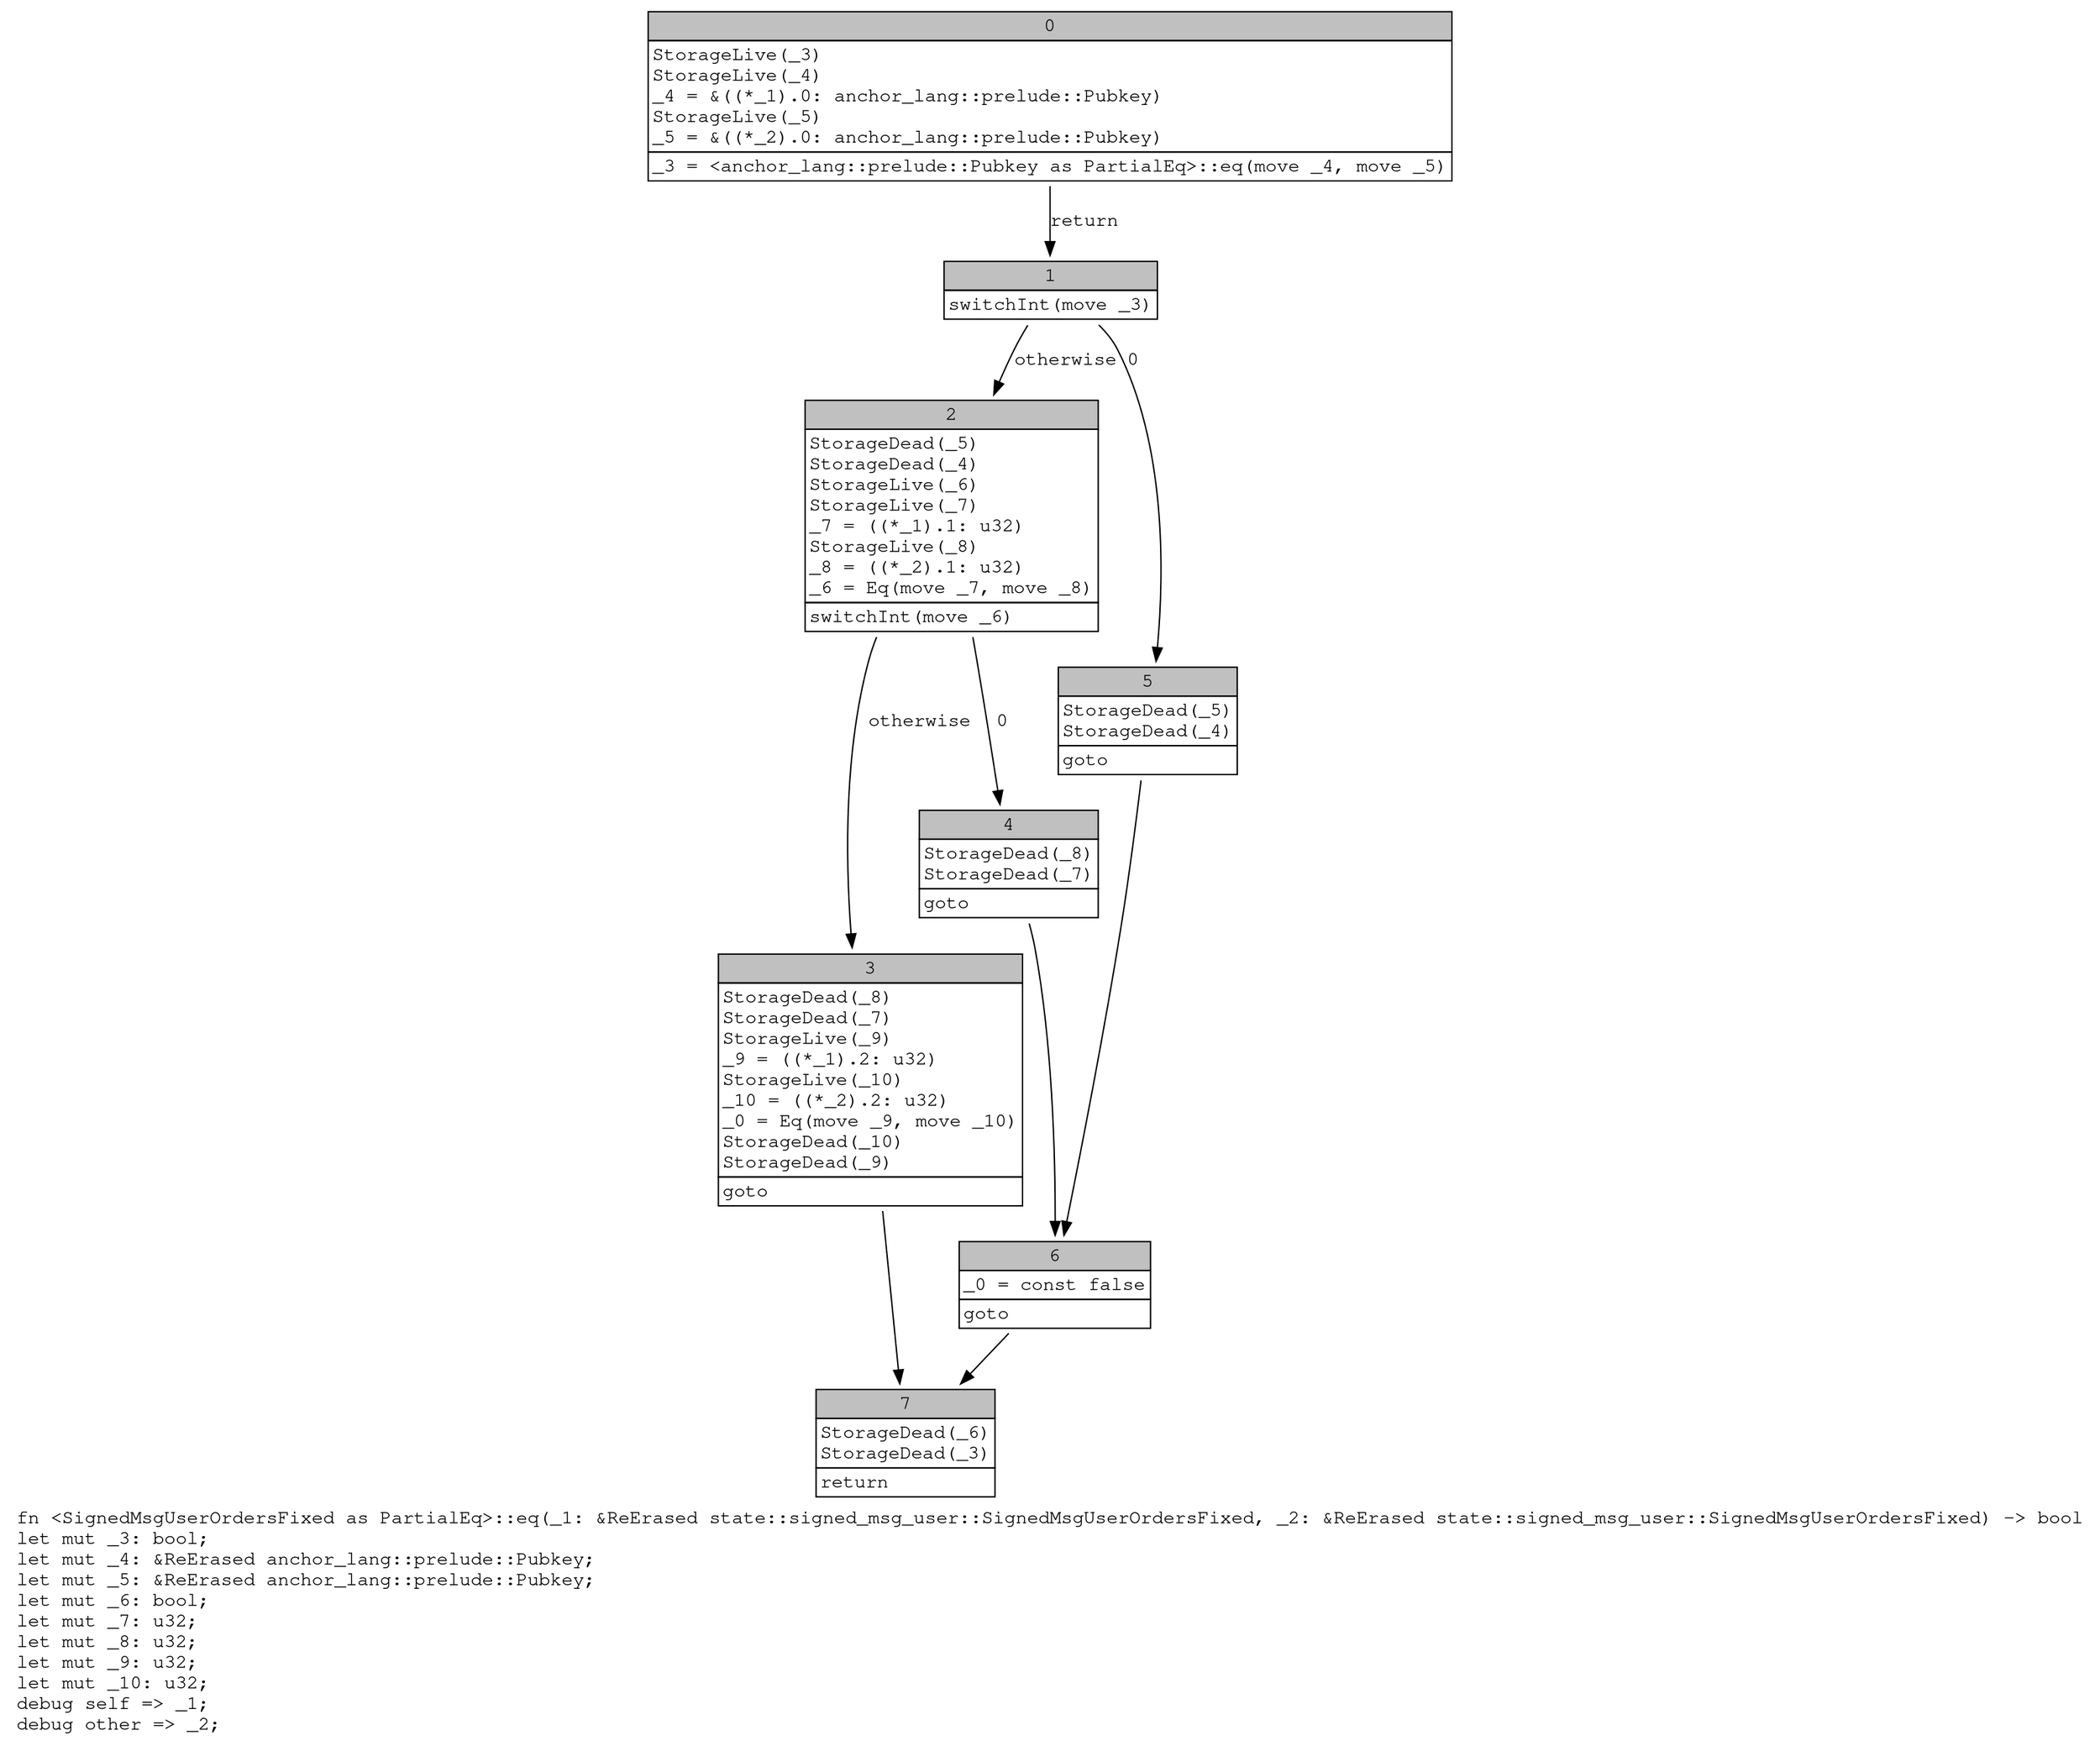 digraph Mir_0_17768 {
    graph [fontname="Courier, monospace"];
    node [fontname="Courier, monospace"];
    edge [fontname="Courier, monospace"];
    label=<fn &lt;SignedMsgUserOrdersFixed as PartialEq&gt;::eq(_1: &amp;ReErased state::signed_msg_user::SignedMsgUserOrdersFixed, _2: &amp;ReErased state::signed_msg_user::SignedMsgUserOrdersFixed) -&gt; bool<br align="left"/>let mut _3: bool;<br align="left"/>let mut _4: &amp;ReErased anchor_lang::prelude::Pubkey;<br align="left"/>let mut _5: &amp;ReErased anchor_lang::prelude::Pubkey;<br align="left"/>let mut _6: bool;<br align="left"/>let mut _7: u32;<br align="left"/>let mut _8: u32;<br align="left"/>let mut _9: u32;<br align="left"/>let mut _10: u32;<br align="left"/>debug self =&gt; _1;<br align="left"/>debug other =&gt; _2;<br align="left"/>>;
    bb0__0_17768 [shape="none", label=<<table border="0" cellborder="1" cellspacing="0"><tr><td bgcolor="gray" align="center" colspan="1">0</td></tr><tr><td align="left" balign="left">StorageLive(_3)<br/>StorageLive(_4)<br/>_4 = &amp;((*_1).0: anchor_lang::prelude::Pubkey)<br/>StorageLive(_5)<br/>_5 = &amp;((*_2).0: anchor_lang::prelude::Pubkey)<br/></td></tr><tr><td align="left">_3 = &lt;anchor_lang::prelude::Pubkey as PartialEq&gt;::eq(move _4, move _5)</td></tr></table>>];
    bb1__0_17768 [shape="none", label=<<table border="0" cellborder="1" cellspacing="0"><tr><td bgcolor="gray" align="center" colspan="1">1</td></tr><tr><td align="left">switchInt(move _3)</td></tr></table>>];
    bb2__0_17768 [shape="none", label=<<table border="0" cellborder="1" cellspacing="0"><tr><td bgcolor="gray" align="center" colspan="1">2</td></tr><tr><td align="left" balign="left">StorageDead(_5)<br/>StorageDead(_4)<br/>StorageLive(_6)<br/>StorageLive(_7)<br/>_7 = ((*_1).1: u32)<br/>StorageLive(_8)<br/>_8 = ((*_2).1: u32)<br/>_6 = Eq(move _7, move _8)<br/></td></tr><tr><td align="left">switchInt(move _6)</td></tr></table>>];
    bb3__0_17768 [shape="none", label=<<table border="0" cellborder="1" cellspacing="0"><tr><td bgcolor="gray" align="center" colspan="1">3</td></tr><tr><td align="left" balign="left">StorageDead(_8)<br/>StorageDead(_7)<br/>StorageLive(_9)<br/>_9 = ((*_1).2: u32)<br/>StorageLive(_10)<br/>_10 = ((*_2).2: u32)<br/>_0 = Eq(move _9, move _10)<br/>StorageDead(_10)<br/>StorageDead(_9)<br/></td></tr><tr><td align="left">goto</td></tr></table>>];
    bb4__0_17768 [shape="none", label=<<table border="0" cellborder="1" cellspacing="0"><tr><td bgcolor="gray" align="center" colspan="1">4</td></tr><tr><td align="left" balign="left">StorageDead(_8)<br/>StorageDead(_7)<br/></td></tr><tr><td align="left">goto</td></tr></table>>];
    bb5__0_17768 [shape="none", label=<<table border="0" cellborder="1" cellspacing="0"><tr><td bgcolor="gray" align="center" colspan="1">5</td></tr><tr><td align="left" balign="left">StorageDead(_5)<br/>StorageDead(_4)<br/></td></tr><tr><td align="left">goto</td></tr></table>>];
    bb6__0_17768 [shape="none", label=<<table border="0" cellborder="1" cellspacing="0"><tr><td bgcolor="gray" align="center" colspan="1">6</td></tr><tr><td align="left" balign="left">_0 = const false<br/></td></tr><tr><td align="left">goto</td></tr></table>>];
    bb7__0_17768 [shape="none", label=<<table border="0" cellborder="1" cellspacing="0"><tr><td bgcolor="gray" align="center" colspan="1">7</td></tr><tr><td align="left" balign="left">StorageDead(_6)<br/>StorageDead(_3)<br/></td></tr><tr><td align="left">return</td></tr></table>>];
    bb0__0_17768 -> bb1__0_17768 [label="return"];
    bb1__0_17768 -> bb5__0_17768 [label="0"];
    bb1__0_17768 -> bb2__0_17768 [label="otherwise"];
    bb2__0_17768 -> bb4__0_17768 [label="0"];
    bb2__0_17768 -> bb3__0_17768 [label="otherwise"];
    bb3__0_17768 -> bb7__0_17768 [label=""];
    bb4__0_17768 -> bb6__0_17768 [label=""];
    bb5__0_17768 -> bb6__0_17768 [label=""];
    bb6__0_17768 -> bb7__0_17768 [label=""];
}
